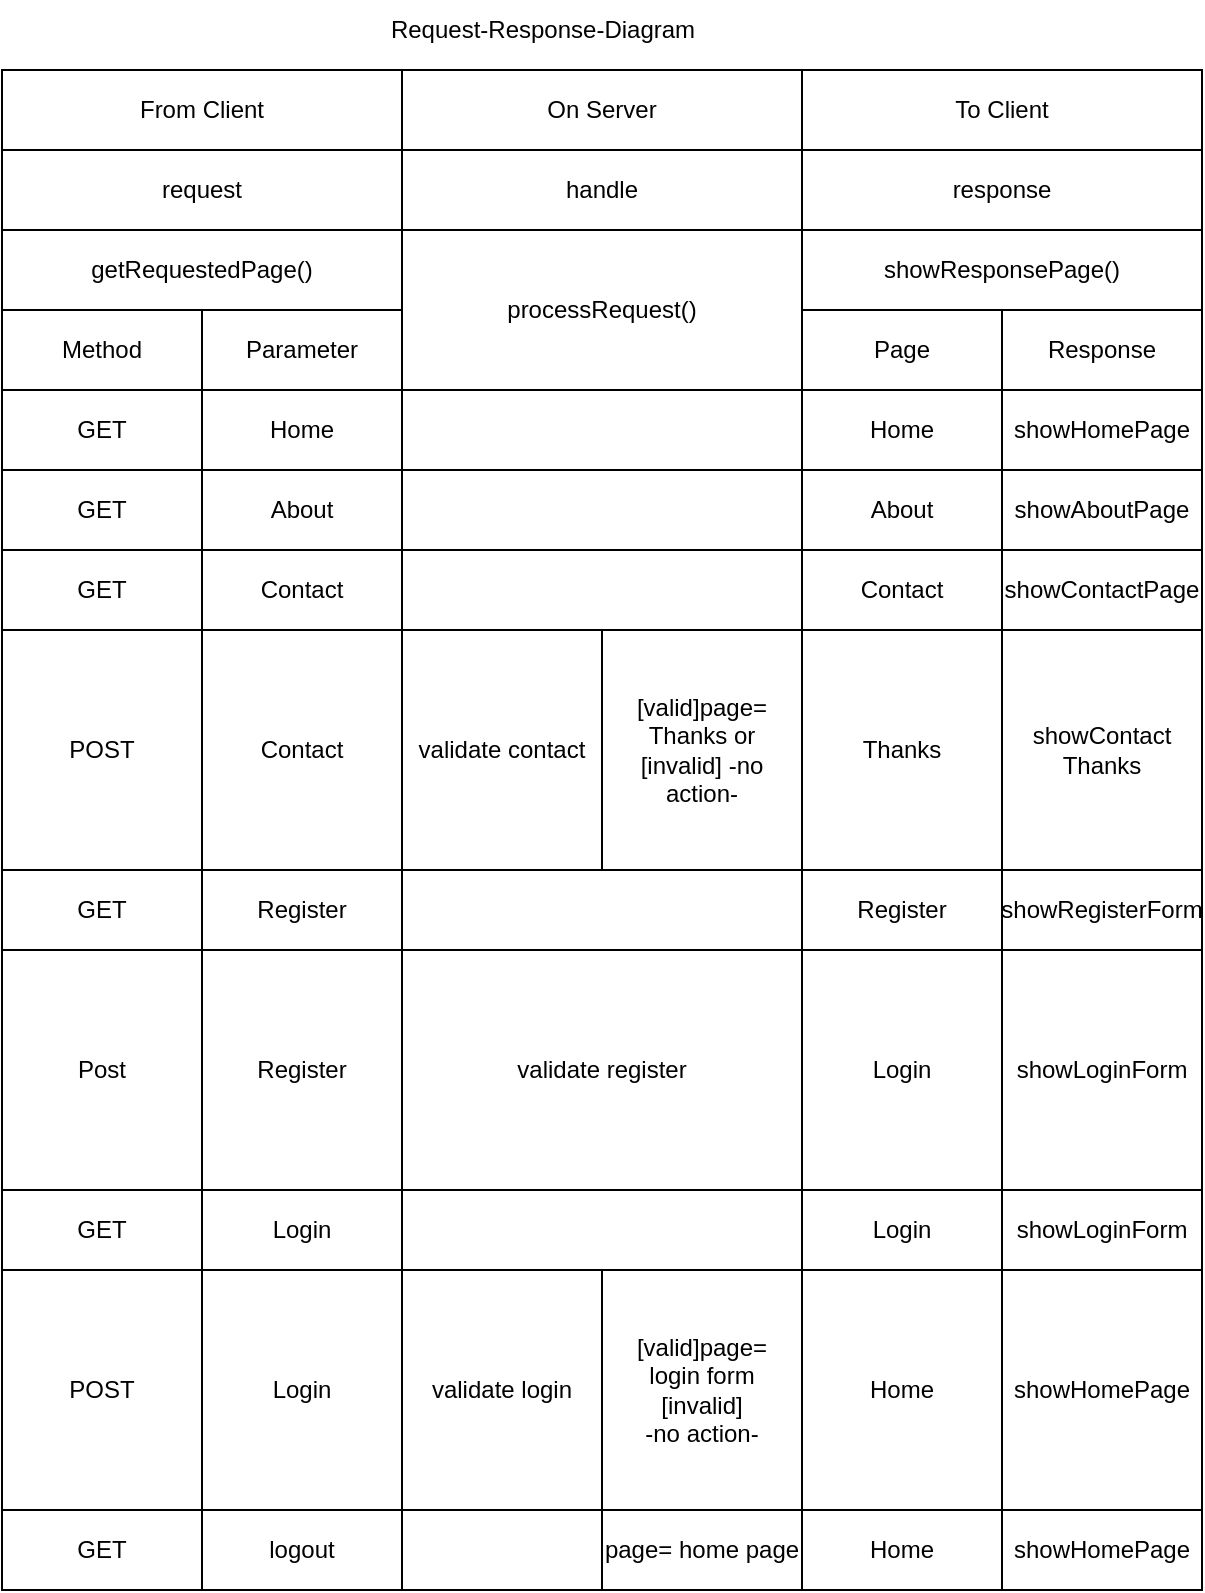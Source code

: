 <mxfile version="21.0.8" type="device"><diagram name="Page-1" id="SFCPLdZvfj0NrfQjCUa6"><mxGraphModel dx="987" dy="462" grid="1" gridSize="10" guides="1" tooltips="1" connect="1" arrows="1" fold="1" page="1" pageScale="1" pageWidth="850" pageHeight="1100" math="0" shadow="0"><root><mxCell id="0"/><mxCell id="1" parent="0"/><mxCell id="vvXP79hy8_7GkXCGnIkA-1" value="From Client" style="rounded=0;whiteSpace=wrap;html=1;" vertex="1" parent="1"><mxGeometry x="120" y="40" width="200" height="40" as="geometry"/></mxCell><mxCell id="vvXP79hy8_7GkXCGnIkA-2" value="On Server" style="rounded=0;whiteSpace=wrap;html=1;" vertex="1" parent="1"><mxGeometry x="320" y="40" width="200" height="40" as="geometry"/></mxCell><mxCell id="vvXP79hy8_7GkXCGnIkA-3" value="To Client" style="rounded=0;whiteSpace=wrap;html=1;" vertex="1" parent="1"><mxGeometry x="520" y="40" width="200" height="40" as="geometry"/></mxCell><mxCell id="vvXP79hy8_7GkXCGnIkA-4" value="request" style="rounded=0;whiteSpace=wrap;html=1;" vertex="1" parent="1"><mxGeometry x="120" y="80" width="200" height="40" as="geometry"/></mxCell><mxCell id="vvXP79hy8_7GkXCGnIkA-5" value="handle" style="rounded=0;whiteSpace=wrap;html=1;" vertex="1" parent="1"><mxGeometry x="320" y="80" width="200" height="40" as="geometry"/></mxCell><mxCell id="vvXP79hy8_7GkXCGnIkA-6" value="response" style="rounded=0;whiteSpace=wrap;html=1;" vertex="1" parent="1"><mxGeometry x="520" y="80" width="200" height="40" as="geometry"/></mxCell><mxCell id="vvXP79hy8_7GkXCGnIkA-7" value="getRequestedPage()" style="rounded=0;whiteSpace=wrap;html=1;" vertex="1" parent="1"><mxGeometry x="120" y="120" width="200" height="40" as="geometry"/></mxCell><mxCell id="vvXP79hy8_7GkXCGnIkA-8" value="processRequest()" style="rounded=0;whiteSpace=wrap;html=1;" vertex="1" parent="1"><mxGeometry x="320" y="120" width="200" height="80" as="geometry"/></mxCell><mxCell id="vvXP79hy8_7GkXCGnIkA-9" value="showResponsePage()" style="rounded=0;whiteSpace=wrap;html=1;" vertex="1" parent="1"><mxGeometry x="520" y="120" width="200" height="40" as="geometry"/></mxCell><mxCell id="vvXP79hy8_7GkXCGnIkA-10" style="edgeStyle=orthogonalEdgeStyle;rounded=0;orthogonalLoop=1;jettySize=auto;html=1;exitX=0.5;exitY=1;exitDx=0;exitDy=0;" edge="1" parent="1" source="vvXP79hy8_7GkXCGnIkA-8" target="vvXP79hy8_7GkXCGnIkA-8"><mxGeometry relative="1" as="geometry"/></mxCell><mxCell id="vvXP79hy8_7GkXCGnIkA-16" value="Method" style="rounded=0;whiteSpace=wrap;html=1;" vertex="1" parent="1"><mxGeometry x="120" y="160" width="100" height="40" as="geometry"/></mxCell><mxCell id="vvXP79hy8_7GkXCGnIkA-17" value="Parameter" style="rounded=0;whiteSpace=wrap;html=1;" vertex="1" parent="1"><mxGeometry x="220" y="160" width="100" height="40" as="geometry"/></mxCell><mxCell id="vvXP79hy8_7GkXCGnIkA-19" value="Page" style="rounded=0;whiteSpace=wrap;html=1;" vertex="1" parent="1"><mxGeometry x="520" y="160" width="100" height="40" as="geometry"/></mxCell><mxCell id="vvXP79hy8_7GkXCGnIkA-20" value="Response" style="rounded=0;whiteSpace=wrap;html=1;" vertex="1" parent="1"><mxGeometry x="620" y="160" width="100" height="40" as="geometry"/></mxCell><mxCell id="vvXP79hy8_7GkXCGnIkA-21" value="GET" style="rounded=0;whiteSpace=wrap;html=1;" vertex="1" parent="1"><mxGeometry x="120" y="200" width="100" height="40" as="geometry"/></mxCell><mxCell id="vvXP79hy8_7GkXCGnIkA-22" value="Home" style="rounded=0;whiteSpace=wrap;html=1;" vertex="1" parent="1"><mxGeometry x="220" y="200" width="100" height="40" as="geometry"/></mxCell><mxCell id="vvXP79hy8_7GkXCGnIkA-23" value="" style="rounded=0;whiteSpace=wrap;html=1;" vertex="1" parent="1"><mxGeometry x="320" y="200" width="200" height="40" as="geometry"/></mxCell><mxCell id="vvXP79hy8_7GkXCGnIkA-24" value="Home" style="rounded=0;whiteSpace=wrap;html=1;" vertex="1" parent="1"><mxGeometry x="520" y="200" width="100" height="40" as="geometry"/></mxCell><mxCell id="vvXP79hy8_7GkXCGnIkA-25" value="showHomePage" style="rounded=0;whiteSpace=wrap;html=1;" vertex="1" parent="1"><mxGeometry x="620" y="200" width="100" height="40" as="geometry"/></mxCell><mxCell id="vvXP79hy8_7GkXCGnIkA-27" value="GET" style="rounded=0;whiteSpace=wrap;html=1;" vertex="1" parent="1"><mxGeometry x="120" y="240" width="100" height="40" as="geometry"/></mxCell><mxCell id="vvXP79hy8_7GkXCGnIkA-28" value="About" style="rounded=0;whiteSpace=wrap;html=1;" vertex="1" parent="1"><mxGeometry x="220" y="240" width="100" height="40" as="geometry"/></mxCell><mxCell id="vvXP79hy8_7GkXCGnIkA-29" value="" style="rounded=0;whiteSpace=wrap;html=1;" vertex="1" parent="1"><mxGeometry x="320" y="240" width="200" height="40" as="geometry"/></mxCell><mxCell id="vvXP79hy8_7GkXCGnIkA-30" value="About" style="rounded=0;whiteSpace=wrap;html=1;" vertex="1" parent="1"><mxGeometry x="520" y="240" width="100" height="40" as="geometry"/></mxCell><mxCell id="vvXP79hy8_7GkXCGnIkA-31" value="showAboutPage" style="rounded=0;whiteSpace=wrap;html=1;" vertex="1" parent="1"><mxGeometry x="620" y="240" width="100" height="40" as="geometry"/></mxCell><mxCell id="vvXP79hy8_7GkXCGnIkA-32" value="GET" style="rounded=0;whiteSpace=wrap;html=1;" vertex="1" parent="1"><mxGeometry x="120" y="280" width="100" height="40" as="geometry"/></mxCell><mxCell id="vvXP79hy8_7GkXCGnIkA-33" value="Contact" style="rounded=0;whiteSpace=wrap;html=1;" vertex="1" parent="1"><mxGeometry x="220" y="280" width="100" height="40" as="geometry"/></mxCell><mxCell id="vvXP79hy8_7GkXCGnIkA-34" value="" style="rounded=0;whiteSpace=wrap;html=1;" vertex="1" parent="1"><mxGeometry x="320" y="280" width="200" height="40" as="geometry"/></mxCell><mxCell id="vvXP79hy8_7GkXCGnIkA-36" value="Contact" style="rounded=0;whiteSpace=wrap;html=1;" vertex="1" parent="1"><mxGeometry x="520" y="280" width="100" height="40" as="geometry"/></mxCell><mxCell id="vvXP79hy8_7GkXCGnIkA-37" value="showContactPage" style="rounded=0;whiteSpace=wrap;html=1;" vertex="1" parent="1"><mxGeometry x="620" y="280" width="100" height="40" as="geometry"/></mxCell><mxCell id="vvXP79hy8_7GkXCGnIkA-38" value="POST" style="rounded=0;whiteSpace=wrap;html=1;" vertex="1" parent="1"><mxGeometry x="120" y="320" width="100" height="120" as="geometry"/></mxCell><mxCell id="vvXP79hy8_7GkXCGnIkA-39" value="Contact" style="rounded=0;whiteSpace=wrap;html=1;" vertex="1" parent="1"><mxGeometry x="220" y="320" width="100" height="120" as="geometry"/></mxCell><mxCell id="vvXP79hy8_7GkXCGnIkA-40" value="validate contact" style="rounded=0;whiteSpace=wrap;html=1;" vertex="1" parent="1"><mxGeometry x="320" y="320" width="100" height="120" as="geometry"/></mxCell><mxCell id="vvXP79hy8_7GkXCGnIkA-41" value="[valid]page=&lt;br&gt;Thanks or&lt;br&gt;[invalid] -no action-" style="rounded=0;whiteSpace=wrap;html=1;" vertex="1" parent="1"><mxGeometry x="420" y="320" width="100" height="120" as="geometry"/></mxCell><mxCell id="vvXP79hy8_7GkXCGnIkA-42" value="showContact&lt;br&gt;Thanks" style="rounded=0;whiteSpace=wrap;html=1;" vertex="1" parent="1"><mxGeometry x="620" y="320" width="100" height="120" as="geometry"/></mxCell><mxCell id="vvXP79hy8_7GkXCGnIkA-43" value="GET" style="rounded=0;whiteSpace=wrap;html=1;" vertex="1" parent="1"><mxGeometry x="120" y="440" width="100" height="40" as="geometry"/></mxCell><mxCell id="vvXP79hy8_7GkXCGnIkA-44" value="Register" style="rounded=0;whiteSpace=wrap;html=1;" vertex="1" parent="1"><mxGeometry x="220" y="440" width="100" height="40" as="geometry"/></mxCell><mxCell id="vvXP79hy8_7GkXCGnIkA-46" value="" style="rounded=0;whiteSpace=wrap;html=1;" vertex="1" parent="1"><mxGeometry x="320" y="440" width="200" height="40" as="geometry"/></mxCell><mxCell id="vvXP79hy8_7GkXCGnIkA-47" value="Register" style="rounded=0;whiteSpace=wrap;html=1;" vertex="1" parent="1"><mxGeometry x="520" y="440" width="100" height="40" as="geometry"/></mxCell><mxCell id="vvXP79hy8_7GkXCGnIkA-48" value="showRegisterForm" style="rounded=0;whiteSpace=wrap;html=1;" vertex="1" parent="1"><mxGeometry x="620" y="440" width="100" height="40" as="geometry"/></mxCell><mxCell id="vvXP79hy8_7GkXCGnIkA-49" value="Post" style="rounded=0;whiteSpace=wrap;html=1;" vertex="1" parent="1"><mxGeometry x="120" y="480" width="100" height="120" as="geometry"/></mxCell><mxCell id="vvXP79hy8_7GkXCGnIkA-50" value="Register" style="rounded=0;whiteSpace=wrap;html=1;" vertex="1" parent="1"><mxGeometry x="220" y="480" width="100" height="120" as="geometry"/></mxCell><mxCell id="vvXP79hy8_7GkXCGnIkA-51" value="validate register" style="rounded=0;whiteSpace=wrap;html=1;" vertex="1" parent="1"><mxGeometry x="320" y="480" width="200" height="120" as="geometry"/></mxCell><mxCell id="vvXP79hy8_7GkXCGnIkA-52" value="Login" style="rounded=0;whiteSpace=wrap;html=1;" vertex="1" parent="1"><mxGeometry x="520" y="480" width="100" height="120" as="geometry"/></mxCell><mxCell id="vvXP79hy8_7GkXCGnIkA-53" value="showLoginForm" style="rounded=0;whiteSpace=wrap;html=1;" vertex="1" parent="1"><mxGeometry x="620" y="480" width="100" height="120" as="geometry"/></mxCell><mxCell id="vvXP79hy8_7GkXCGnIkA-54" value="GET" style="rounded=0;whiteSpace=wrap;html=1;" vertex="1" parent="1"><mxGeometry x="120" y="600" width="100" height="40" as="geometry"/></mxCell><mxCell id="vvXP79hy8_7GkXCGnIkA-55" value="Login" style="rounded=0;whiteSpace=wrap;html=1;" vertex="1" parent="1"><mxGeometry x="220" y="600" width="100" height="40" as="geometry"/></mxCell><mxCell id="vvXP79hy8_7GkXCGnIkA-56" value="" style="rounded=0;whiteSpace=wrap;html=1;" vertex="1" parent="1"><mxGeometry x="320" y="600" width="200" height="40" as="geometry"/></mxCell><mxCell id="vvXP79hy8_7GkXCGnIkA-58" value="Login" style="rounded=0;whiteSpace=wrap;html=1;" vertex="1" parent="1"><mxGeometry x="520" y="600" width="100" height="40" as="geometry"/></mxCell><mxCell id="vvXP79hy8_7GkXCGnIkA-59" value="showLoginForm" style="rounded=0;whiteSpace=wrap;html=1;" vertex="1" parent="1"><mxGeometry x="620" y="600" width="100" height="40" as="geometry"/></mxCell><mxCell id="vvXP79hy8_7GkXCGnIkA-60" value="POST" style="rounded=0;whiteSpace=wrap;html=1;" vertex="1" parent="1"><mxGeometry x="120" y="640" width="100" height="120" as="geometry"/></mxCell><mxCell id="vvXP79hy8_7GkXCGnIkA-61" value="Login" style="rounded=0;whiteSpace=wrap;html=1;" vertex="1" parent="1"><mxGeometry x="220" y="640" width="100" height="120" as="geometry"/></mxCell><mxCell id="vvXP79hy8_7GkXCGnIkA-62" value="validate login" style="rounded=0;whiteSpace=wrap;html=1;" vertex="1" parent="1"><mxGeometry x="320" y="640" width="100" height="120" as="geometry"/></mxCell><mxCell id="vvXP79hy8_7GkXCGnIkA-63" value="[valid]page=&lt;br&gt;login form&lt;br&gt;[invalid]&lt;br&gt;-no action-" style="rounded=0;whiteSpace=wrap;html=1;" vertex="1" parent="1"><mxGeometry x="420" y="640" width="100" height="120" as="geometry"/></mxCell><mxCell id="vvXP79hy8_7GkXCGnIkA-64" value="showHomePage" style="rounded=0;whiteSpace=wrap;html=1;" vertex="1" parent="1"><mxGeometry x="620" y="640" width="100" height="120" as="geometry"/></mxCell><mxCell id="vvXP79hy8_7GkXCGnIkA-65" value="Home" style="rounded=0;whiteSpace=wrap;html=1;" vertex="1" parent="1"><mxGeometry x="520" y="640" width="100" height="120" as="geometry"/></mxCell><mxCell id="vvXP79hy8_7GkXCGnIkA-67" value="Thanks" style="rounded=0;whiteSpace=wrap;html=1;" vertex="1" parent="1"><mxGeometry x="520" y="320" width="100" height="120" as="geometry"/></mxCell><mxCell id="vvXP79hy8_7GkXCGnIkA-68" value="GET" style="rounded=0;whiteSpace=wrap;html=1;" vertex="1" parent="1"><mxGeometry x="120" y="760" width="100" height="40" as="geometry"/></mxCell><mxCell id="vvXP79hy8_7GkXCGnIkA-69" value="logout" style="rounded=0;whiteSpace=wrap;html=1;" vertex="1" parent="1"><mxGeometry x="220" y="760" width="100" height="40" as="geometry"/></mxCell><mxCell id="vvXP79hy8_7GkXCGnIkA-70" value="" style="rounded=0;whiteSpace=wrap;html=1;" vertex="1" parent="1"><mxGeometry x="320" y="760" width="200" height="40" as="geometry"/></mxCell><mxCell id="vvXP79hy8_7GkXCGnIkA-71" value="Home" style="rounded=0;whiteSpace=wrap;html=1;" vertex="1" parent="1"><mxGeometry x="520" y="760" width="100" height="40" as="geometry"/></mxCell><mxCell id="vvXP79hy8_7GkXCGnIkA-72" value="showHomePage" style="rounded=0;whiteSpace=wrap;html=1;" vertex="1" parent="1"><mxGeometry x="620" y="760" width="100" height="40" as="geometry"/></mxCell><mxCell id="vvXP79hy8_7GkXCGnIkA-73" value="page= home page" style="rounded=0;whiteSpace=wrap;html=1;" vertex="1" parent="1"><mxGeometry x="420" y="760" width="100" height="40" as="geometry"/></mxCell><mxCell id="vvXP79hy8_7GkXCGnIkA-74" value="Request-Response-Diagram" style="text;html=1;align=center;verticalAlign=middle;resizable=0;points=[];autosize=1;strokeColor=none;fillColor=none;" vertex="1" parent="1"><mxGeometry x="300" y="5" width="180" height="30" as="geometry"/></mxCell></root></mxGraphModel></diagram></mxfile>